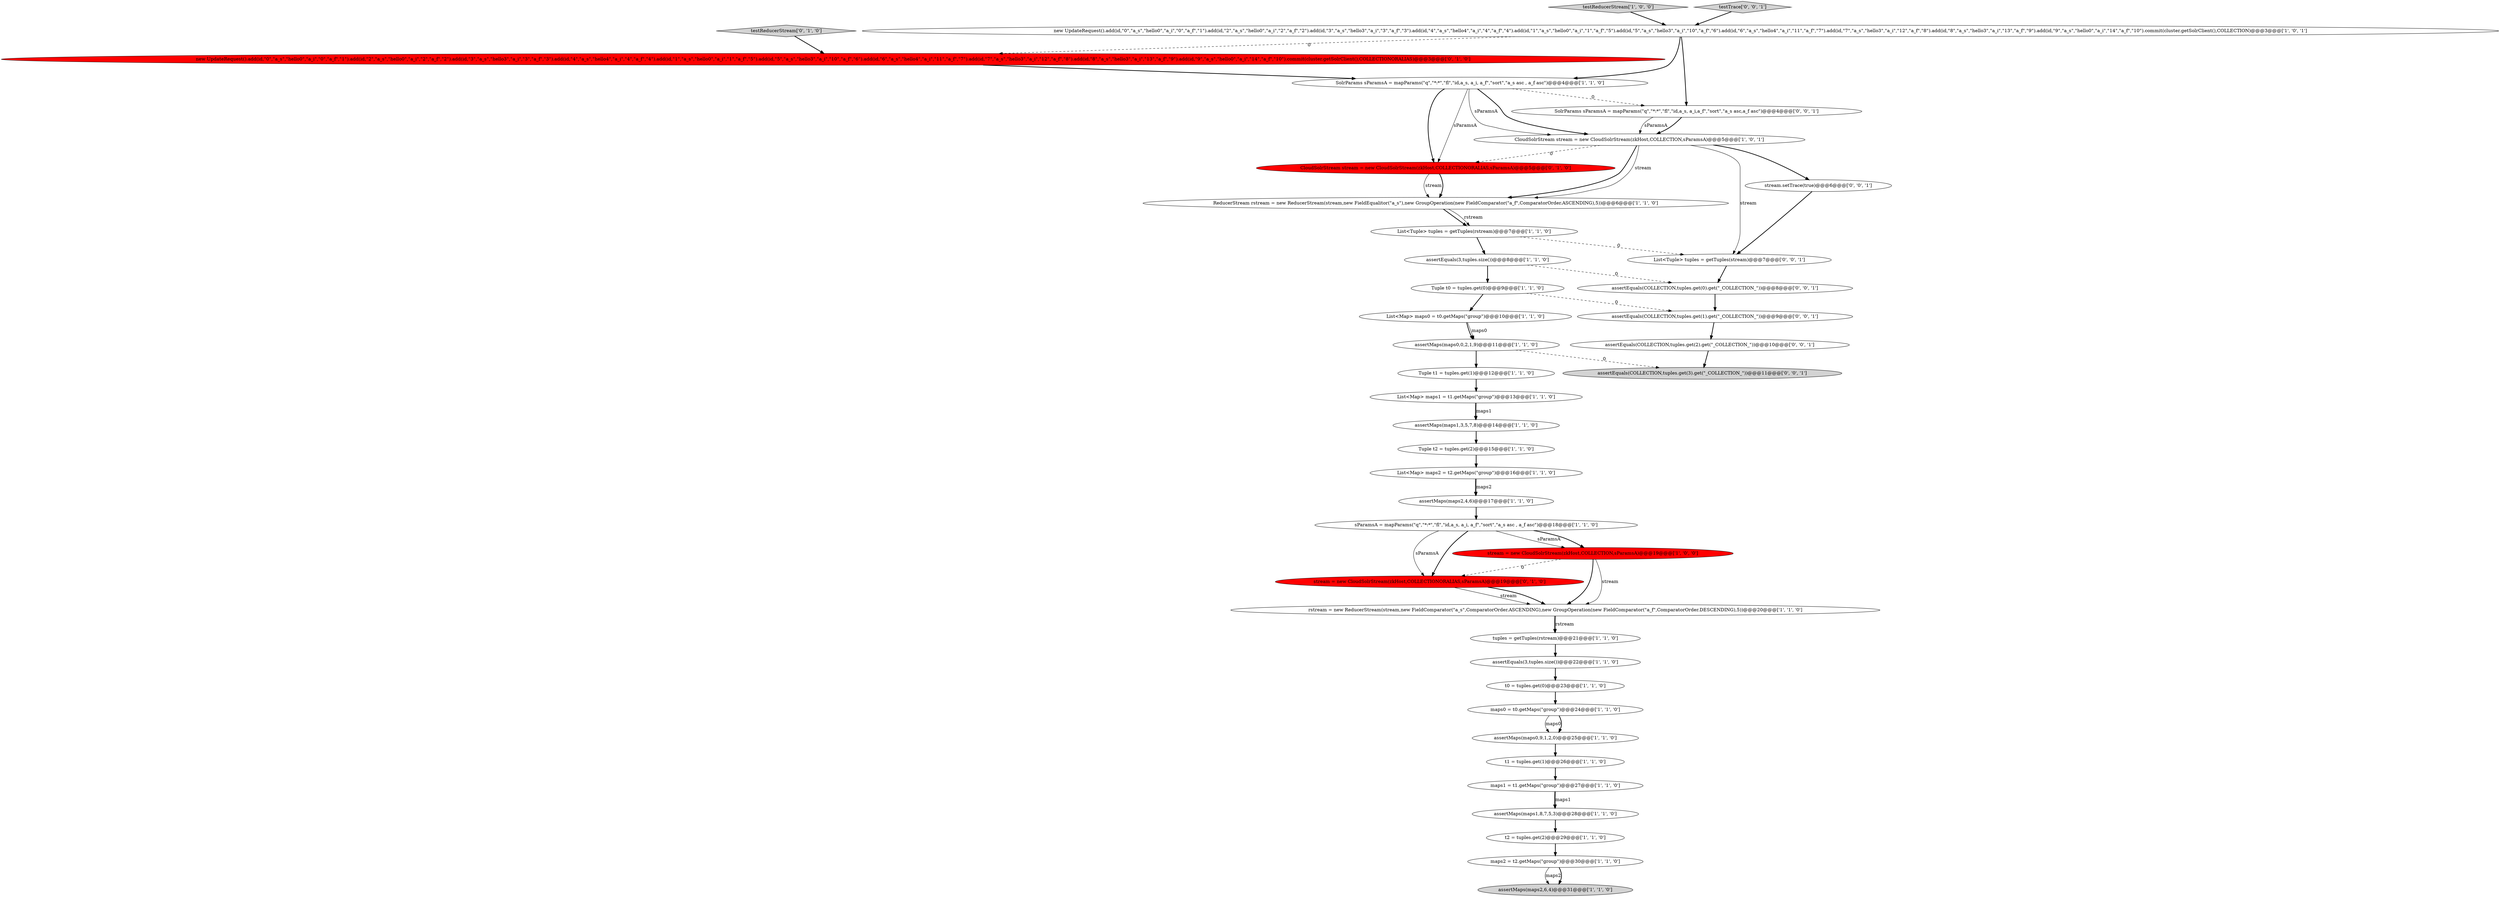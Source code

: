 digraph {
1 [style = filled, label = "assertMaps(maps1,8,7,5,3)@@@28@@@['1', '1', '0']", fillcolor = white, shape = ellipse image = "AAA0AAABBB1BBB"];
26 [style = filled, label = "tuples = getTuples(rstream)@@@21@@@['1', '1', '0']", fillcolor = white, shape = ellipse image = "AAA0AAABBB1BBB"];
27 [style = filled, label = "Tuple t0 = tuples.get(0)@@@9@@@['1', '1', '0']", fillcolor = white, shape = ellipse image = "AAA0AAABBB1BBB"];
8 [style = filled, label = "new UpdateRequest().add(id,\"0\",\"a_s\",\"hello0\",\"a_i\",\"0\",\"a_f\",\"1\").add(id,\"2\",\"a_s\",\"hello0\",\"a_i\",\"2\",\"a_f\",\"2\").add(id,\"3\",\"a_s\",\"hello3\",\"a_i\",\"3\",\"a_f\",\"3\").add(id,\"4\",\"a_s\",\"hello4\",\"a_i\",\"4\",\"a_f\",\"4\").add(id,\"1\",\"a_s\",\"hello0\",\"a_i\",\"1\",\"a_f\",\"5\").add(id,\"5\",\"a_s\",\"hello3\",\"a_i\",\"10\",\"a_f\",\"6\").add(id,\"6\",\"a_s\",\"hello4\",\"a_i\",\"11\",\"a_f\",\"7\").add(id,\"7\",\"a_s\",\"hello3\",\"a_i\",\"12\",\"a_f\",\"8\").add(id,\"8\",\"a_s\",\"hello3\",\"a_i\",\"13\",\"a_f\",\"9\").add(id,\"9\",\"a_s\",\"hello0\",\"a_i\",\"14\",\"a_f\",\"10\").commit(cluster.getSolrClient(),COLLECTION)@@@3@@@['1', '0', '1']", fillcolor = white, shape = ellipse image = "AAA0AAABBB1BBB"];
14 [style = filled, label = "t1 = tuples.get(1)@@@26@@@['1', '1', '0']", fillcolor = white, shape = ellipse image = "AAA0AAABBB1BBB"];
25 [style = filled, label = "assertMaps(maps2,4,6)@@@17@@@['1', '1', '0']", fillcolor = white, shape = ellipse image = "AAA0AAABBB1BBB"];
17 [style = filled, label = "t0 = tuples.get(0)@@@23@@@['1', '1', '0']", fillcolor = white, shape = ellipse image = "AAA0AAABBB1BBB"];
5 [style = filled, label = "List<Tuple> tuples = getTuples(rstream)@@@7@@@['1', '1', '0']", fillcolor = white, shape = ellipse image = "AAA0AAABBB1BBB"];
4 [style = filled, label = "ReducerStream rstream = new ReducerStream(stream,new FieldEqualitor(\"a_s\"),new GroupOperation(new FieldComparator(\"a_f\",ComparatorOrder.ASCENDING),5))@@@6@@@['1', '1', '0']", fillcolor = white, shape = ellipse image = "AAA0AAABBB1BBB"];
0 [style = filled, label = "List<Map> maps0 = t0.getMaps(\"group\")@@@10@@@['1', '1', '0']", fillcolor = white, shape = ellipse image = "AAA0AAABBB1BBB"];
23 [style = filled, label = "sParamsA = mapParams(\"q\",\"*:*\",\"fl\",\"id,a_s, a_i, a_f\",\"sort\",\"a_s asc , a_f asc\")@@@18@@@['1', '1', '0']", fillcolor = white, shape = ellipse image = "AAA0AAABBB1BBB"];
38 [style = filled, label = "assertEquals(COLLECTION,tuples.get(3).get(\"_COLLECTION_\"))@@@11@@@['0', '0', '1']", fillcolor = lightgray, shape = ellipse image = "AAA0AAABBB3BBB"];
21 [style = filled, label = "t2 = tuples.get(2)@@@29@@@['1', '1', '0']", fillcolor = white, shape = ellipse image = "AAA0AAABBB1BBB"];
22 [style = filled, label = "List<Map> maps2 = t2.getMaps(\"group\")@@@16@@@['1', '1', '0']", fillcolor = white, shape = ellipse image = "AAA0AAABBB1BBB"];
31 [style = filled, label = "new UpdateRequest().add(id,\"0\",\"a_s\",\"hello0\",\"a_i\",\"0\",\"a_f\",\"1\").add(id,\"2\",\"a_s\",\"hello0\",\"a_i\",\"2\",\"a_f\",\"2\").add(id,\"3\",\"a_s\",\"hello3\",\"a_i\",\"3\",\"a_f\",\"3\").add(id,\"4\",\"a_s\",\"hello4\",\"a_i\",\"4\",\"a_f\",\"4\").add(id,\"1\",\"a_s\",\"hello0\",\"a_i\",\"1\",\"a_f\",\"5\").add(id,\"5\",\"a_s\",\"hello3\",\"a_i\",\"10\",\"a_f\",\"6\").add(id,\"6\",\"a_s\",\"hello4\",\"a_i\",\"11\",\"a_f\",\"7\").add(id,\"7\",\"a_s\",\"hello3\",\"a_i\",\"12\",\"a_f\",\"8\").add(id,\"8\",\"a_s\",\"hello3\",\"a_i\",\"13\",\"a_f\",\"9\").add(id,\"9\",\"a_s\",\"hello0\",\"a_i\",\"14\",\"a_f\",\"10\").commit(cluster.getSolrClient(),COLLECTIONORALIAS)@@@3@@@['0', '1', '0']", fillcolor = red, shape = ellipse image = "AAA1AAABBB2BBB"];
12 [style = filled, label = "testReducerStream['1', '0', '0']", fillcolor = lightgray, shape = diamond image = "AAA0AAABBB1BBB"];
24 [style = filled, label = "maps2 = t2.getMaps(\"group\")@@@30@@@['1', '1', '0']", fillcolor = white, shape = ellipse image = "AAA0AAABBB1BBB"];
11 [style = filled, label = "maps1 = t1.getMaps(\"group\")@@@27@@@['1', '1', '0']", fillcolor = white, shape = ellipse image = "AAA0AAABBB1BBB"];
28 [style = filled, label = "List<Map> maps1 = t1.getMaps(\"group\")@@@13@@@['1', '1', '0']", fillcolor = white, shape = ellipse image = "AAA0AAABBB1BBB"];
30 [style = filled, label = "CloudSolrStream stream = new CloudSolrStream(zkHost,COLLECTIONORALIAS,sParamsA)@@@5@@@['0', '1', '0']", fillcolor = red, shape = ellipse image = "AAA1AAABBB2BBB"];
32 [style = filled, label = "stream = new CloudSolrStream(zkHost,COLLECTIONORALIAS,sParamsA)@@@19@@@['0', '1', '0']", fillcolor = red, shape = ellipse image = "AAA1AAABBB2BBB"];
10 [style = filled, label = "assertEquals(3,tuples.size())@@@8@@@['1', '1', '0']", fillcolor = white, shape = ellipse image = "AAA0AAABBB1BBB"];
15 [style = filled, label = "assertMaps(maps1,3,5,7,8)@@@14@@@['1', '1', '0']", fillcolor = white, shape = ellipse image = "AAA0AAABBB1BBB"];
39 [style = filled, label = "SolrParams sParamsA = mapParams(\"q\",\"*:*\",\"fl\",\"id,a_s, a_i,a_f\",\"sort\",\"a_s asc,a_f asc\")@@@4@@@['0', '0', '1']", fillcolor = white, shape = ellipse image = "AAA0AAABBB3BBB"];
40 [style = filled, label = "assertEquals(COLLECTION,tuples.get(2).get(\"_COLLECTION_\"))@@@10@@@['0', '0', '1']", fillcolor = white, shape = ellipse image = "AAA0AAABBB3BBB"];
13 [style = filled, label = "SolrParams sParamsA = mapParams(\"q\",\"*:*\",\"fl\",\"id,a_s, a_i, a_f\",\"sort\",\"a_s asc , a_f asc\")@@@4@@@['1', '1', '0']", fillcolor = white, shape = ellipse image = "AAA0AAABBB1BBB"];
34 [style = filled, label = "stream.setTrace(true)@@@6@@@['0', '0', '1']", fillcolor = white, shape = ellipse image = "AAA0AAABBB3BBB"];
18 [style = filled, label = "assertEquals(3,tuples.size())@@@22@@@['1', '1', '0']", fillcolor = white, shape = ellipse image = "AAA0AAABBB1BBB"];
41 [style = filled, label = "assertEquals(COLLECTION,tuples.get(0).get(\"_COLLECTION_\"))@@@8@@@['0', '0', '1']", fillcolor = white, shape = ellipse image = "AAA0AAABBB3BBB"];
19 [style = filled, label = "Tuple t1 = tuples.get(1)@@@12@@@['1', '1', '0']", fillcolor = white, shape = ellipse image = "AAA0AAABBB1BBB"];
37 [style = filled, label = "testTrace['0', '0', '1']", fillcolor = lightgray, shape = diamond image = "AAA0AAABBB3BBB"];
16 [style = filled, label = "assertMaps(maps0,0,2,1,9)@@@11@@@['1', '1', '0']", fillcolor = white, shape = ellipse image = "AAA0AAABBB1BBB"];
33 [style = filled, label = "testReducerStream['0', '1', '0']", fillcolor = lightgray, shape = diamond image = "AAA0AAABBB2BBB"];
29 [style = filled, label = "stream = new CloudSolrStream(zkHost,COLLECTION,sParamsA)@@@19@@@['1', '0', '0']", fillcolor = red, shape = ellipse image = "AAA1AAABBB1BBB"];
2 [style = filled, label = "maps0 = t0.getMaps(\"group\")@@@24@@@['1', '1', '0']", fillcolor = white, shape = ellipse image = "AAA0AAABBB1BBB"];
7 [style = filled, label = "assertMaps(maps0,9,1,2,0)@@@25@@@['1', '1', '0']", fillcolor = white, shape = ellipse image = "AAA0AAABBB1BBB"];
20 [style = filled, label = "rstream = new ReducerStream(stream,new FieldComparator(\"a_s\",ComparatorOrder.ASCENDING),new GroupOperation(new FieldComparator(\"a_f\",ComparatorOrder.DESCENDING),5))@@@20@@@['1', '1', '0']", fillcolor = white, shape = ellipse image = "AAA0AAABBB1BBB"];
35 [style = filled, label = "assertEquals(COLLECTION,tuples.get(1).get(\"_COLLECTION_\"))@@@9@@@['0', '0', '1']", fillcolor = white, shape = ellipse image = "AAA0AAABBB3BBB"];
36 [style = filled, label = "List<Tuple> tuples = getTuples(stream)@@@7@@@['0', '0', '1']", fillcolor = white, shape = ellipse image = "AAA0AAABBB3BBB"];
9 [style = filled, label = "Tuple t2 = tuples.get(2)@@@15@@@['1', '1', '0']", fillcolor = white, shape = ellipse image = "AAA0AAABBB1BBB"];
3 [style = filled, label = "assertMaps(maps2,6,4)@@@31@@@['1', '1', '0']", fillcolor = lightgray, shape = ellipse image = "AAA0AAABBB1BBB"];
6 [style = filled, label = "CloudSolrStream stream = new CloudSolrStream(zkHost,COLLECTION,sParamsA)@@@5@@@['1', '0', '1']", fillcolor = white, shape = ellipse image = "AAA0AAABBB1BBB"];
9->22 [style = bold, label=""];
5->10 [style = bold, label=""];
22->25 [style = bold, label=""];
0->16 [style = bold, label=""];
29->20 [style = solid, label="stream"];
16->38 [style = dashed, label="0"];
28->15 [style = bold, label=""];
6->34 [style = bold, label=""];
36->41 [style = bold, label=""];
27->0 [style = bold, label=""];
13->6 [style = solid, label="sParamsA"];
11->1 [style = bold, label=""];
23->32 [style = solid, label="sParamsA"];
25->23 [style = bold, label=""];
10->27 [style = bold, label=""];
20->26 [style = bold, label=""];
29->32 [style = dashed, label="0"];
31->13 [style = bold, label=""];
0->16 [style = solid, label="maps0"];
28->15 [style = solid, label="maps1"];
18->17 [style = bold, label=""];
23->32 [style = bold, label=""];
23->29 [style = solid, label="sParamsA"];
39->6 [style = bold, label=""];
30->4 [style = solid, label="stream"];
21->24 [style = bold, label=""];
4->5 [style = solid, label="rstream"];
13->30 [style = bold, label=""];
16->19 [style = bold, label=""];
40->38 [style = bold, label=""];
32->20 [style = solid, label="stream"];
5->36 [style = dashed, label="0"];
11->1 [style = solid, label="maps1"];
7->14 [style = bold, label=""];
23->29 [style = bold, label=""];
22->25 [style = solid, label="maps2"];
13->39 [style = dashed, label="0"];
6->4 [style = bold, label=""];
29->20 [style = bold, label=""];
35->40 [style = bold, label=""];
2->7 [style = solid, label="maps0"];
10->41 [style = dashed, label="0"];
17->2 [style = bold, label=""];
13->30 [style = solid, label="sParamsA"];
15->9 [style = bold, label=""];
1->21 [style = bold, label=""];
12->8 [style = bold, label=""];
30->4 [style = bold, label=""];
20->26 [style = solid, label="rstream"];
34->36 [style = bold, label=""];
33->31 [style = bold, label=""];
6->30 [style = dashed, label="0"];
24->3 [style = solid, label="maps2"];
19->28 [style = bold, label=""];
2->7 [style = bold, label=""];
13->6 [style = bold, label=""];
37->8 [style = bold, label=""];
39->6 [style = solid, label="sParamsA"];
8->39 [style = bold, label=""];
8->31 [style = dashed, label="0"];
6->36 [style = solid, label="stream"];
14->11 [style = bold, label=""];
4->5 [style = bold, label=""];
24->3 [style = bold, label=""];
32->20 [style = bold, label=""];
6->4 [style = solid, label="stream"];
27->35 [style = dashed, label="0"];
8->13 [style = bold, label=""];
26->18 [style = bold, label=""];
41->35 [style = bold, label=""];
}
